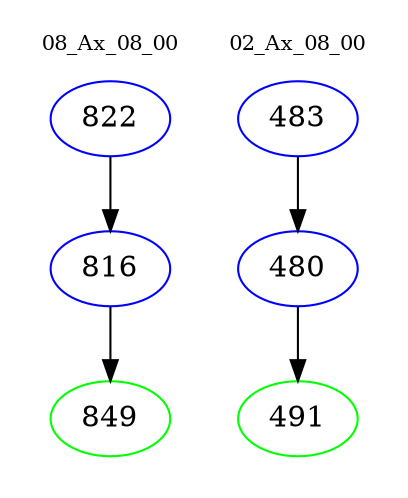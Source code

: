 digraph{
subgraph cluster_0 {
color = white
label = "08_Ax_08_00";
fontsize=10;
T0_822 [label="822", color="blue"]
T0_822 -> T0_816 [color="black"]
T0_816 [label="816", color="blue"]
T0_816 -> T0_849 [color="black"]
T0_849 [label="849", color="green"]
}
subgraph cluster_1 {
color = white
label = "02_Ax_08_00";
fontsize=10;
T1_483 [label="483", color="blue"]
T1_483 -> T1_480 [color="black"]
T1_480 [label="480", color="blue"]
T1_480 -> T1_491 [color="black"]
T1_491 [label="491", color="green"]
}
}
